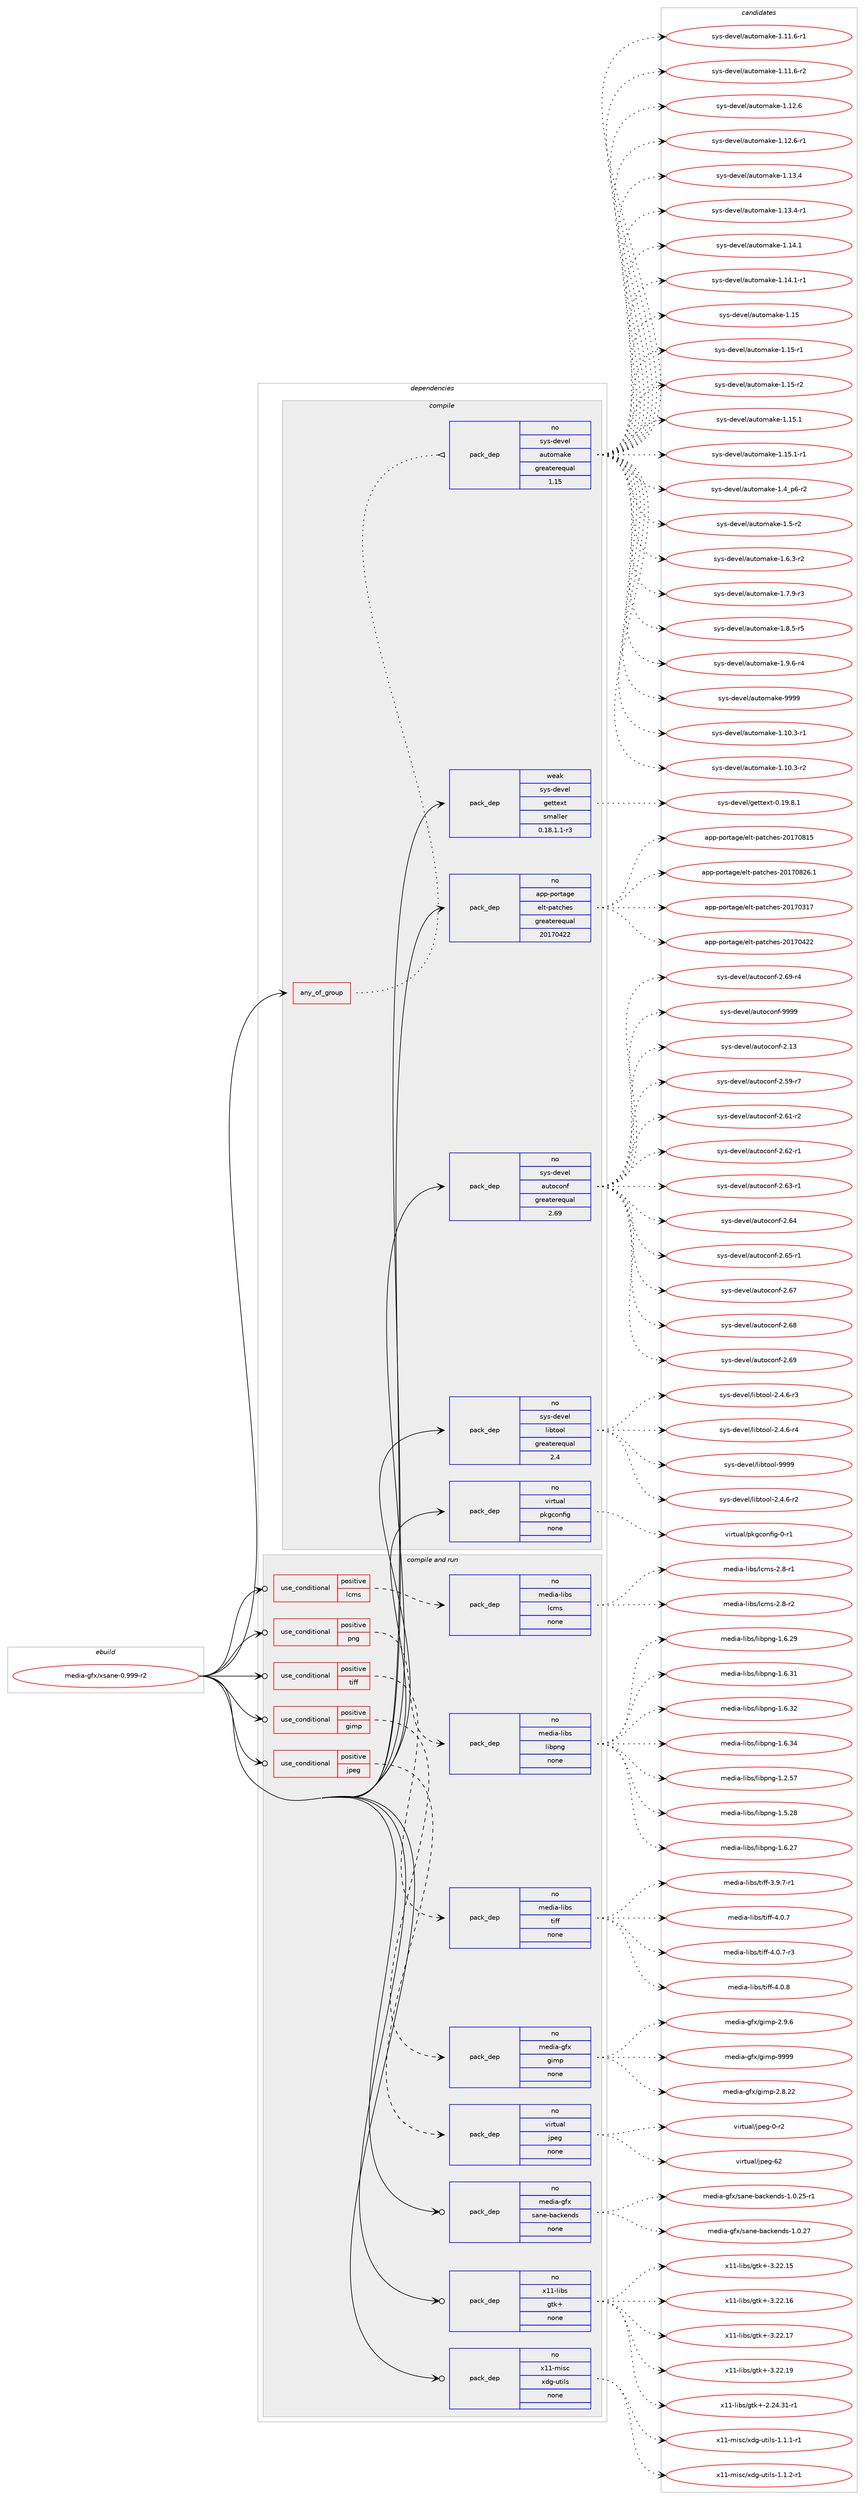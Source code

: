 digraph prolog {

# *************
# Graph options
# *************

newrank=true;
concentrate=true;
compound=true;
graph [rankdir=LR,fontname=Helvetica,fontsize=10,ranksep=1.5];#, ranksep=2.5, nodesep=0.2];
edge  [arrowhead=vee];
node  [fontname=Helvetica,fontsize=10];

# **********
# The ebuild
# **********

subgraph cluster_leftcol {
color=gray;
rank=same;
label=<<i>ebuild</i>>;
id [label="media-gfx/xsane-0.999-r2", color=red, width=4, href="../media-gfx/xsane-0.999-r2.svg"];
}

# ****************
# The dependencies
# ****************

subgraph cluster_midcol {
color=gray;
label=<<i>dependencies</i>>;
subgraph cluster_compile {
fillcolor="#eeeeee";
style=filled;
label=<<i>compile</i>>;
subgraph any5348 {
dependency358859 [label=<<TABLE BORDER="0" CELLBORDER="1" CELLSPACING="0" CELLPADDING="4"><TR><TD CELLPADDING="10">any_of_group</TD></TR></TABLE>>, shape=none, color=red];subgraph pack264843 {
dependency358860 [label=<<TABLE BORDER="0" CELLBORDER="1" CELLSPACING="0" CELLPADDING="4" WIDTH="220"><TR><TD ROWSPAN="6" CELLPADDING="30">pack_dep</TD></TR><TR><TD WIDTH="110">no</TD></TR><TR><TD>sys-devel</TD></TR><TR><TD>automake</TD></TR><TR><TD>greaterequal</TD></TR><TR><TD>1.15</TD></TR></TABLE>>, shape=none, color=blue];
}
dependency358859:e -> dependency358860:w [weight=20,style="dotted",arrowhead="oinv"];
}
id:e -> dependency358859:w [weight=20,style="solid",arrowhead="vee"];
subgraph pack264844 {
dependency358861 [label=<<TABLE BORDER="0" CELLBORDER="1" CELLSPACING="0" CELLPADDING="4" WIDTH="220"><TR><TD ROWSPAN="6" CELLPADDING="30">pack_dep</TD></TR><TR><TD WIDTH="110">no</TD></TR><TR><TD>app-portage</TD></TR><TR><TD>elt-patches</TD></TR><TR><TD>greaterequal</TD></TR><TR><TD>20170422</TD></TR></TABLE>>, shape=none, color=blue];
}
id:e -> dependency358861:w [weight=20,style="solid",arrowhead="vee"];
subgraph pack264845 {
dependency358862 [label=<<TABLE BORDER="0" CELLBORDER="1" CELLSPACING="0" CELLPADDING="4" WIDTH="220"><TR><TD ROWSPAN="6" CELLPADDING="30">pack_dep</TD></TR><TR><TD WIDTH="110">no</TD></TR><TR><TD>sys-devel</TD></TR><TR><TD>autoconf</TD></TR><TR><TD>greaterequal</TD></TR><TR><TD>2.69</TD></TR></TABLE>>, shape=none, color=blue];
}
id:e -> dependency358862:w [weight=20,style="solid",arrowhead="vee"];
subgraph pack264846 {
dependency358863 [label=<<TABLE BORDER="0" CELLBORDER="1" CELLSPACING="0" CELLPADDING="4" WIDTH="220"><TR><TD ROWSPAN="6" CELLPADDING="30">pack_dep</TD></TR><TR><TD WIDTH="110">no</TD></TR><TR><TD>sys-devel</TD></TR><TR><TD>libtool</TD></TR><TR><TD>greaterequal</TD></TR><TR><TD>2.4</TD></TR></TABLE>>, shape=none, color=blue];
}
id:e -> dependency358863:w [weight=20,style="solid",arrowhead="vee"];
subgraph pack264847 {
dependency358864 [label=<<TABLE BORDER="0" CELLBORDER="1" CELLSPACING="0" CELLPADDING="4" WIDTH="220"><TR><TD ROWSPAN="6" CELLPADDING="30">pack_dep</TD></TR><TR><TD WIDTH="110">no</TD></TR><TR><TD>virtual</TD></TR><TR><TD>pkgconfig</TD></TR><TR><TD>none</TD></TR><TR><TD></TD></TR></TABLE>>, shape=none, color=blue];
}
id:e -> dependency358864:w [weight=20,style="solid",arrowhead="vee"];
subgraph pack264848 {
dependency358865 [label=<<TABLE BORDER="0" CELLBORDER="1" CELLSPACING="0" CELLPADDING="4" WIDTH="220"><TR><TD ROWSPAN="6" CELLPADDING="30">pack_dep</TD></TR><TR><TD WIDTH="110">weak</TD></TR><TR><TD>sys-devel</TD></TR><TR><TD>gettext</TD></TR><TR><TD>smaller</TD></TR><TR><TD>0.18.1.1-r3</TD></TR></TABLE>>, shape=none, color=blue];
}
id:e -> dependency358865:w [weight=20,style="solid",arrowhead="vee"];
}
subgraph cluster_compileandrun {
fillcolor="#eeeeee";
style=filled;
label=<<i>compile and run</i>>;
subgraph cond88540 {
dependency358866 [label=<<TABLE BORDER="0" CELLBORDER="1" CELLSPACING="0" CELLPADDING="4"><TR><TD ROWSPAN="3" CELLPADDING="10">use_conditional</TD></TR><TR><TD>positive</TD></TR><TR><TD>gimp</TD></TR></TABLE>>, shape=none, color=red];
subgraph pack264849 {
dependency358867 [label=<<TABLE BORDER="0" CELLBORDER="1" CELLSPACING="0" CELLPADDING="4" WIDTH="220"><TR><TD ROWSPAN="6" CELLPADDING="30">pack_dep</TD></TR><TR><TD WIDTH="110">no</TD></TR><TR><TD>media-gfx</TD></TR><TR><TD>gimp</TD></TR><TR><TD>none</TD></TR><TR><TD></TD></TR></TABLE>>, shape=none, color=blue];
}
dependency358866:e -> dependency358867:w [weight=20,style="dashed",arrowhead="vee"];
}
id:e -> dependency358866:w [weight=20,style="solid",arrowhead="odotvee"];
subgraph cond88541 {
dependency358868 [label=<<TABLE BORDER="0" CELLBORDER="1" CELLSPACING="0" CELLPADDING="4"><TR><TD ROWSPAN="3" CELLPADDING="10">use_conditional</TD></TR><TR><TD>positive</TD></TR><TR><TD>jpeg</TD></TR></TABLE>>, shape=none, color=red];
subgraph pack264850 {
dependency358869 [label=<<TABLE BORDER="0" CELLBORDER="1" CELLSPACING="0" CELLPADDING="4" WIDTH="220"><TR><TD ROWSPAN="6" CELLPADDING="30">pack_dep</TD></TR><TR><TD WIDTH="110">no</TD></TR><TR><TD>virtual</TD></TR><TR><TD>jpeg</TD></TR><TR><TD>none</TD></TR><TR><TD></TD></TR></TABLE>>, shape=none, color=blue];
}
dependency358868:e -> dependency358869:w [weight=20,style="dashed",arrowhead="vee"];
}
id:e -> dependency358868:w [weight=20,style="solid",arrowhead="odotvee"];
subgraph cond88542 {
dependency358870 [label=<<TABLE BORDER="0" CELLBORDER="1" CELLSPACING="0" CELLPADDING="4"><TR><TD ROWSPAN="3" CELLPADDING="10">use_conditional</TD></TR><TR><TD>positive</TD></TR><TR><TD>lcms</TD></TR></TABLE>>, shape=none, color=red];
subgraph pack264851 {
dependency358871 [label=<<TABLE BORDER="0" CELLBORDER="1" CELLSPACING="0" CELLPADDING="4" WIDTH="220"><TR><TD ROWSPAN="6" CELLPADDING="30">pack_dep</TD></TR><TR><TD WIDTH="110">no</TD></TR><TR><TD>media-libs</TD></TR><TR><TD>lcms</TD></TR><TR><TD>none</TD></TR><TR><TD></TD></TR></TABLE>>, shape=none, color=blue];
}
dependency358870:e -> dependency358871:w [weight=20,style="dashed",arrowhead="vee"];
}
id:e -> dependency358870:w [weight=20,style="solid",arrowhead="odotvee"];
subgraph cond88543 {
dependency358872 [label=<<TABLE BORDER="0" CELLBORDER="1" CELLSPACING="0" CELLPADDING="4"><TR><TD ROWSPAN="3" CELLPADDING="10">use_conditional</TD></TR><TR><TD>positive</TD></TR><TR><TD>png</TD></TR></TABLE>>, shape=none, color=red];
subgraph pack264852 {
dependency358873 [label=<<TABLE BORDER="0" CELLBORDER="1" CELLSPACING="0" CELLPADDING="4" WIDTH="220"><TR><TD ROWSPAN="6" CELLPADDING="30">pack_dep</TD></TR><TR><TD WIDTH="110">no</TD></TR><TR><TD>media-libs</TD></TR><TR><TD>libpng</TD></TR><TR><TD>none</TD></TR><TR><TD></TD></TR></TABLE>>, shape=none, color=blue];
}
dependency358872:e -> dependency358873:w [weight=20,style="dashed",arrowhead="vee"];
}
id:e -> dependency358872:w [weight=20,style="solid",arrowhead="odotvee"];
subgraph cond88544 {
dependency358874 [label=<<TABLE BORDER="0" CELLBORDER="1" CELLSPACING="0" CELLPADDING="4"><TR><TD ROWSPAN="3" CELLPADDING="10">use_conditional</TD></TR><TR><TD>positive</TD></TR><TR><TD>tiff</TD></TR></TABLE>>, shape=none, color=red];
subgraph pack264853 {
dependency358875 [label=<<TABLE BORDER="0" CELLBORDER="1" CELLSPACING="0" CELLPADDING="4" WIDTH="220"><TR><TD ROWSPAN="6" CELLPADDING="30">pack_dep</TD></TR><TR><TD WIDTH="110">no</TD></TR><TR><TD>media-libs</TD></TR><TR><TD>tiff</TD></TR><TR><TD>none</TD></TR><TR><TD></TD></TR></TABLE>>, shape=none, color=blue];
}
dependency358874:e -> dependency358875:w [weight=20,style="dashed",arrowhead="vee"];
}
id:e -> dependency358874:w [weight=20,style="solid",arrowhead="odotvee"];
subgraph pack264854 {
dependency358876 [label=<<TABLE BORDER="0" CELLBORDER="1" CELLSPACING="0" CELLPADDING="4" WIDTH="220"><TR><TD ROWSPAN="6" CELLPADDING="30">pack_dep</TD></TR><TR><TD WIDTH="110">no</TD></TR><TR><TD>media-gfx</TD></TR><TR><TD>sane-backends</TD></TR><TR><TD>none</TD></TR><TR><TD></TD></TR></TABLE>>, shape=none, color=blue];
}
id:e -> dependency358876:w [weight=20,style="solid",arrowhead="odotvee"];
subgraph pack264855 {
dependency358877 [label=<<TABLE BORDER="0" CELLBORDER="1" CELLSPACING="0" CELLPADDING="4" WIDTH="220"><TR><TD ROWSPAN="6" CELLPADDING="30">pack_dep</TD></TR><TR><TD WIDTH="110">no</TD></TR><TR><TD>x11-libs</TD></TR><TR><TD>gtk+</TD></TR><TR><TD>none</TD></TR><TR><TD></TD></TR></TABLE>>, shape=none, color=blue];
}
id:e -> dependency358877:w [weight=20,style="solid",arrowhead="odotvee"];
subgraph pack264856 {
dependency358878 [label=<<TABLE BORDER="0" CELLBORDER="1" CELLSPACING="0" CELLPADDING="4" WIDTH="220"><TR><TD ROWSPAN="6" CELLPADDING="30">pack_dep</TD></TR><TR><TD WIDTH="110">no</TD></TR><TR><TD>x11-misc</TD></TR><TR><TD>xdg-utils</TD></TR><TR><TD>none</TD></TR><TR><TD></TD></TR></TABLE>>, shape=none, color=blue];
}
id:e -> dependency358878:w [weight=20,style="solid",arrowhead="odotvee"];
}
subgraph cluster_run {
fillcolor="#eeeeee";
style=filled;
label=<<i>run</i>>;
}
}

# **************
# The candidates
# **************

subgraph cluster_choices {
rank=same;
color=gray;
label=<<i>candidates</i>>;

subgraph choice264843 {
color=black;
nodesep=1;
choice11512111545100101118101108479711711611110997107101454946494846514511449 [label="sys-devel/automake-1.10.3-r1", color=red, width=4,href="../sys-devel/automake-1.10.3-r1.svg"];
choice11512111545100101118101108479711711611110997107101454946494846514511450 [label="sys-devel/automake-1.10.3-r2", color=red, width=4,href="../sys-devel/automake-1.10.3-r2.svg"];
choice11512111545100101118101108479711711611110997107101454946494946544511449 [label="sys-devel/automake-1.11.6-r1", color=red, width=4,href="../sys-devel/automake-1.11.6-r1.svg"];
choice11512111545100101118101108479711711611110997107101454946494946544511450 [label="sys-devel/automake-1.11.6-r2", color=red, width=4,href="../sys-devel/automake-1.11.6-r2.svg"];
choice1151211154510010111810110847971171161111099710710145494649504654 [label="sys-devel/automake-1.12.6", color=red, width=4,href="../sys-devel/automake-1.12.6.svg"];
choice11512111545100101118101108479711711611110997107101454946495046544511449 [label="sys-devel/automake-1.12.6-r1", color=red, width=4,href="../sys-devel/automake-1.12.6-r1.svg"];
choice1151211154510010111810110847971171161111099710710145494649514652 [label="sys-devel/automake-1.13.4", color=red, width=4,href="../sys-devel/automake-1.13.4.svg"];
choice11512111545100101118101108479711711611110997107101454946495146524511449 [label="sys-devel/automake-1.13.4-r1", color=red, width=4,href="../sys-devel/automake-1.13.4-r1.svg"];
choice1151211154510010111810110847971171161111099710710145494649524649 [label="sys-devel/automake-1.14.1", color=red, width=4,href="../sys-devel/automake-1.14.1.svg"];
choice11512111545100101118101108479711711611110997107101454946495246494511449 [label="sys-devel/automake-1.14.1-r1", color=red, width=4,href="../sys-devel/automake-1.14.1-r1.svg"];
choice115121115451001011181011084797117116111109971071014549464953 [label="sys-devel/automake-1.15", color=red, width=4,href="../sys-devel/automake-1.15.svg"];
choice1151211154510010111810110847971171161111099710710145494649534511449 [label="sys-devel/automake-1.15-r1", color=red, width=4,href="../sys-devel/automake-1.15-r1.svg"];
choice1151211154510010111810110847971171161111099710710145494649534511450 [label="sys-devel/automake-1.15-r2", color=red, width=4,href="../sys-devel/automake-1.15-r2.svg"];
choice1151211154510010111810110847971171161111099710710145494649534649 [label="sys-devel/automake-1.15.1", color=red, width=4,href="../sys-devel/automake-1.15.1.svg"];
choice11512111545100101118101108479711711611110997107101454946495346494511449 [label="sys-devel/automake-1.15.1-r1", color=red, width=4,href="../sys-devel/automake-1.15.1-r1.svg"];
choice115121115451001011181011084797117116111109971071014549465295112544511450 [label="sys-devel/automake-1.4_p6-r2", color=red, width=4,href="../sys-devel/automake-1.4_p6-r2.svg"];
choice11512111545100101118101108479711711611110997107101454946534511450 [label="sys-devel/automake-1.5-r2", color=red, width=4,href="../sys-devel/automake-1.5-r2.svg"];
choice115121115451001011181011084797117116111109971071014549465446514511450 [label="sys-devel/automake-1.6.3-r2", color=red, width=4,href="../sys-devel/automake-1.6.3-r2.svg"];
choice115121115451001011181011084797117116111109971071014549465546574511451 [label="sys-devel/automake-1.7.9-r3", color=red, width=4,href="../sys-devel/automake-1.7.9-r3.svg"];
choice115121115451001011181011084797117116111109971071014549465646534511453 [label="sys-devel/automake-1.8.5-r5", color=red, width=4,href="../sys-devel/automake-1.8.5-r5.svg"];
choice115121115451001011181011084797117116111109971071014549465746544511452 [label="sys-devel/automake-1.9.6-r4", color=red, width=4,href="../sys-devel/automake-1.9.6-r4.svg"];
choice115121115451001011181011084797117116111109971071014557575757 [label="sys-devel/automake-9999", color=red, width=4,href="../sys-devel/automake-9999.svg"];
dependency358860:e -> choice11512111545100101118101108479711711611110997107101454946494846514511449:w [style=dotted,weight="100"];
dependency358860:e -> choice11512111545100101118101108479711711611110997107101454946494846514511450:w [style=dotted,weight="100"];
dependency358860:e -> choice11512111545100101118101108479711711611110997107101454946494946544511449:w [style=dotted,weight="100"];
dependency358860:e -> choice11512111545100101118101108479711711611110997107101454946494946544511450:w [style=dotted,weight="100"];
dependency358860:e -> choice1151211154510010111810110847971171161111099710710145494649504654:w [style=dotted,weight="100"];
dependency358860:e -> choice11512111545100101118101108479711711611110997107101454946495046544511449:w [style=dotted,weight="100"];
dependency358860:e -> choice1151211154510010111810110847971171161111099710710145494649514652:w [style=dotted,weight="100"];
dependency358860:e -> choice11512111545100101118101108479711711611110997107101454946495146524511449:w [style=dotted,weight="100"];
dependency358860:e -> choice1151211154510010111810110847971171161111099710710145494649524649:w [style=dotted,weight="100"];
dependency358860:e -> choice11512111545100101118101108479711711611110997107101454946495246494511449:w [style=dotted,weight="100"];
dependency358860:e -> choice115121115451001011181011084797117116111109971071014549464953:w [style=dotted,weight="100"];
dependency358860:e -> choice1151211154510010111810110847971171161111099710710145494649534511449:w [style=dotted,weight="100"];
dependency358860:e -> choice1151211154510010111810110847971171161111099710710145494649534511450:w [style=dotted,weight="100"];
dependency358860:e -> choice1151211154510010111810110847971171161111099710710145494649534649:w [style=dotted,weight="100"];
dependency358860:e -> choice11512111545100101118101108479711711611110997107101454946495346494511449:w [style=dotted,weight="100"];
dependency358860:e -> choice115121115451001011181011084797117116111109971071014549465295112544511450:w [style=dotted,weight="100"];
dependency358860:e -> choice11512111545100101118101108479711711611110997107101454946534511450:w [style=dotted,weight="100"];
dependency358860:e -> choice115121115451001011181011084797117116111109971071014549465446514511450:w [style=dotted,weight="100"];
dependency358860:e -> choice115121115451001011181011084797117116111109971071014549465546574511451:w [style=dotted,weight="100"];
dependency358860:e -> choice115121115451001011181011084797117116111109971071014549465646534511453:w [style=dotted,weight="100"];
dependency358860:e -> choice115121115451001011181011084797117116111109971071014549465746544511452:w [style=dotted,weight="100"];
dependency358860:e -> choice115121115451001011181011084797117116111109971071014557575757:w [style=dotted,weight="100"];
}
subgraph choice264844 {
color=black;
nodesep=1;
choice97112112451121111141169710310147101108116451129711699104101115455048495548514955 [label="app-portage/elt-patches-20170317", color=red, width=4,href="../app-portage/elt-patches-20170317.svg"];
choice97112112451121111141169710310147101108116451129711699104101115455048495548525050 [label="app-portage/elt-patches-20170422", color=red, width=4,href="../app-portage/elt-patches-20170422.svg"];
choice97112112451121111141169710310147101108116451129711699104101115455048495548564953 [label="app-portage/elt-patches-20170815", color=red, width=4,href="../app-portage/elt-patches-20170815.svg"];
choice971121124511211111411697103101471011081164511297116991041011154550484955485650544649 [label="app-portage/elt-patches-20170826.1", color=red, width=4,href="../app-portage/elt-patches-20170826.1.svg"];
dependency358861:e -> choice97112112451121111141169710310147101108116451129711699104101115455048495548514955:w [style=dotted,weight="100"];
dependency358861:e -> choice97112112451121111141169710310147101108116451129711699104101115455048495548525050:w [style=dotted,weight="100"];
dependency358861:e -> choice97112112451121111141169710310147101108116451129711699104101115455048495548564953:w [style=dotted,weight="100"];
dependency358861:e -> choice971121124511211111411697103101471011081164511297116991041011154550484955485650544649:w [style=dotted,weight="100"];
}
subgraph choice264845 {
color=black;
nodesep=1;
choice115121115451001011181011084797117116111991111101024550464951 [label="sys-devel/autoconf-2.13", color=red, width=4,href="../sys-devel/autoconf-2.13.svg"];
choice1151211154510010111810110847971171161119911111010245504653574511455 [label="sys-devel/autoconf-2.59-r7", color=red, width=4,href="../sys-devel/autoconf-2.59-r7.svg"];
choice1151211154510010111810110847971171161119911111010245504654494511450 [label="sys-devel/autoconf-2.61-r2", color=red, width=4,href="../sys-devel/autoconf-2.61-r2.svg"];
choice1151211154510010111810110847971171161119911111010245504654504511449 [label="sys-devel/autoconf-2.62-r1", color=red, width=4,href="../sys-devel/autoconf-2.62-r1.svg"];
choice1151211154510010111810110847971171161119911111010245504654514511449 [label="sys-devel/autoconf-2.63-r1", color=red, width=4,href="../sys-devel/autoconf-2.63-r1.svg"];
choice115121115451001011181011084797117116111991111101024550465452 [label="sys-devel/autoconf-2.64", color=red, width=4,href="../sys-devel/autoconf-2.64.svg"];
choice1151211154510010111810110847971171161119911111010245504654534511449 [label="sys-devel/autoconf-2.65-r1", color=red, width=4,href="../sys-devel/autoconf-2.65-r1.svg"];
choice115121115451001011181011084797117116111991111101024550465455 [label="sys-devel/autoconf-2.67", color=red, width=4,href="../sys-devel/autoconf-2.67.svg"];
choice115121115451001011181011084797117116111991111101024550465456 [label="sys-devel/autoconf-2.68", color=red, width=4,href="../sys-devel/autoconf-2.68.svg"];
choice115121115451001011181011084797117116111991111101024550465457 [label="sys-devel/autoconf-2.69", color=red, width=4,href="../sys-devel/autoconf-2.69.svg"];
choice1151211154510010111810110847971171161119911111010245504654574511452 [label="sys-devel/autoconf-2.69-r4", color=red, width=4,href="../sys-devel/autoconf-2.69-r4.svg"];
choice115121115451001011181011084797117116111991111101024557575757 [label="sys-devel/autoconf-9999", color=red, width=4,href="../sys-devel/autoconf-9999.svg"];
dependency358862:e -> choice115121115451001011181011084797117116111991111101024550464951:w [style=dotted,weight="100"];
dependency358862:e -> choice1151211154510010111810110847971171161119911111010245504653574511455:w [style=dotted,weight="100"];
dependency358862:e -> choice1151211154510010111810110847971171161119911111010245504654494511450:w [style=dotted,weight="100"];
dependency358862:e -> choice1151211154510010111810110847971171161119911111010245504654504511449:w [style=dotted,weight="100"];
dependency358862:e -> choice1151211154510010111810110847971171161119911111010245504654514511449:w [style=dotted,weight="100"];
dependency358862:e -> choice115121115451001011181011084797117116111991111101024550465452:w [style=dotted,weight="100"];
dependency358862:e -> choice1151211154510010111810110847971171161119911111010245504654534511449:w [style=dotted,weight="100"];
dependency358862:e -> choice115121115451001011181011084797117116111991111101024550465455:w [style=dotted,weight="100"];
dependency358862:e -> choice115121115451001011181011084797117116111991111101024550465456:w [style=dotted,weight="100"];
dependency358862:e -> choice115121115451001011181011084797117116111991111101024550465457:w [style=dotted,weight="100"];
dependency358862:e -> choice1151211154510010111810110847971171161119911111010245504654574511452:w [style=dotted,weight="100"];
dependency358862:e -> choice115121115451001011181011084797117116111991111101024557575757:w [style=dotted,weight="100"];
}
subgraph choice264846 {
color=black;
nodesep=1;
choice1151211154510010111810110847108105981161111111084550465246544511450 [label="sys-devel/libtool-2.4.6-r2", color=red, width=4,href="../sys-devel/libtool-2.4.6-r2.svg"];
choice1151211154510010111810110847108105981161111111084550465246544511451 [label="sys-devel/libtool-2.4.6-r3", color=red, width=4,href="../sys-devel/libtool-2.4.6-r3.svg"];
choice1151211154510010111810110847108105981161111111084550465246544511452 [label="sys-devel/libtool-2.4.6-r4", color=red, width=4,href="../sys-devel/libtool-2.4.6-r4.svg"];
choice1151211154510010111810110847108105981161111111084557575757 [label="sys-devel/libtool-9999", color=red, width=4,href="../sys-devel/libtool-9999.svg"];
dependency358863:e -> choice1151211154510010111810110847108105981161111111084550465246544511450:w [style=dotted,weight="100"];
dependency358863:e -> choice1151211154510010111810110847108105981161111111084550465246544511451:w [style=dotted,weight="100"];
dependency358863:e -> choice1151211154510010111810110847108105981161111111084550465246544511452:w [style=dotted,weight="100"];
dependency358863:e -> choice1151211154510010111810110847108105981161111111084557575757:w [style=dotted,weight="100"];
}
subgraph choice264847 {
color=black;
nodesep=1;
choice11810511411611797108471121071039911111010210510345484511449 [label="virtual/pkgconfig-0-r1", color=red, width=4,href="../virtual/pkgconfig-0-r1.svg"];
dependency358864:e -> choice11810511411611797108471121071039911111010210510345484511449:w [style=dotted,weight="100"];
}
subgraph choice264848 {
color=black;
nodesep=1;
choice1151211154510010111810110847103101116116101120116454846495746564649 [label="sys-devel/gettext-0.19.8.1", color=red, width=4,href="../sys-devel/gettext-0.19.8.1.svg"];
dependency358865:e -> choice1151211154510010111810110847103101116116101120116454846495746564649:w [style=dotted,weight="100"];
}
subgraph choice264849 {
color=black;
nodesep=1;
choice10910110010597451031021204710310510911245504656465050 [label="media-gfx/gimp-2.8.22", color=red, width=4,href="../media-gfx/gimp-2.8.22.svg"];
choice109101100105974510310212047103105109112455046574654 [label="media-gfx/gimp-2.9.6", color=red, width=4,href="../media-gfx/gimp-2.9.6.svg"];
choice1091011001059745103102120471031051091124557575757 [label="media-gfx/gimp-9999", color=red, width=4,href="../media-gfx/gimp-9999.svg"];
dependency358867:e -> choice10910110010597451031021204710310510911245504656465050:w [style=dotted,weight="100"];
dependency358867:e -> choice109101100105974510310212047103105109112455046574654:w [style=dotted,weight="100"];
dependency358867:e -> choice1091011001059745103102120471031051091124557575757:w [style=dotted,weight="100"];
}
subgraph choice264850 {
color=black;
nodesep=1;
choice118105114116117971084710611210110345484511450 [label="virtual/jpeg-0-r2", color=red, width=4,href="../virtual/jpeg-0-r2.svg"];
choice1181051141161179710847106112101103455450 [label="virtual/jpeg-62", color=red, width=4,href="../virtual/jpeg-62.svg"];
dependency358869:e -> choice118105114116117971084710611210110345484511450:w [style=dotted,weight="100"];
dependency358869:e -> choice1181051141161179710847106112101103455450:w [style=dotted,weight="100"];
}
subgraph choice264851 {
color=black;
nodesep=1;
choice1091011001059745108105981154710899109115455046564511449 [label="media-libs/lcms-2.8-r1", color=red, width=4,href="../media-libs/lcms-2.8-r1.svg"];
choice1091011001059745108105981154710899109115455046564511450 [label="media-libs/lcms-2.8-r2", color=red, width=4,href="../media-libs/lcms-2.8-r2.svg"];
dependency358871:e -> choice1091011001059745108105981154710899109115455046564511449:w [style=dotted,weight="100"];
dependency358871:e -> choice1091011001059745108105981154710899109115455046564511450:w [style=dotted,weight="100"];
}
subgraph choice264852 {
color=black;
nodesep=1;
choice109101100105974510810598115471081059811211010345494650465355 [label="media-libs/libpng-1.2.57", color=red, width=4,href="../media-libs/libpng-1.2.57.svg"];
choice109101100105974510810598115471081059811211010345494653465056 [label="media-libs/libpng-1.5.28", color=red, width=4,href="../media-libs/libpng-1.5.28.svg"];
choice109101100105974510810598115471081059811211010345494654465055 [label="media-libs/libpng-1.6.27", color=red, width=4,href="../media-libs/libpng-1.6.27.svg"];
choice109101100105974510810598115471081059811211010345494654465057 [label="media-libs/libpng-1.6.29", color=red, width=4,href="../media-libs/libpng-1.6.29.svg"];
choice109101100105974510810598115471081059811211010345494654465149 [label="media-libs/libpng-1.6.31", color=red, width=4,href="../media-libs/libpng-1.6.31.svg"];
choice109101100105974510810598115471081059811211010345494654465150 [label="media-libs/libpng-1.6.32", color=red, width=4,href="../media-libs/libpng-1.6.32.svg"];
choice109101100105974510810598115471081059811211010345494654465152 [label="media-libs/libpng-1.6.34", color=red, width=4,href="../media-libs/libpng-1.6.34.svg"];
dependency358873:e -> choice109101100105974510810598115471081059811211010345494650465355:w [style=dotted,weight="100"];
dependency358873:e -> choice109101100105974510810598115471081059811211010345494653465056:w [style=dotted,weight="100"];
dependency358873:e -> choice109101100105974510810598115471081059811211010345494654465055:w [style=dotted,weight="100"];
dependency358873:e -> choice109101100105974510810598115471081059811211010345494654465057:w [style=dotted,weight="100"];
dependency358873:e -> choice109101100105974510810598115471081059811211010345494654465149:w [style=dotted,weight="100"];
dependency358873:e -> choice109101100105974510810598115471081059811211010345494654465150:w [style=dotted,weight="100"];
dependency358873:e -> choice109101100105974510810598115471081059811211010345494654465152:w [style=dotted,weight="100"];
}
subgraph choice264853 {
color=black;
nodesep=1;
choice109101100105974510810598115471161051021024551465746554511449 [label="media-libs/tiff-3.9.7-r1", color=red, width=4,href="../media-libs/tiff-3.9.7-r1.svg"];
choice10910110010597451081059811547116105102102455246484655 [label="media-libs/tiff-4.0.7", color=red, width=4,href="../media-libs/tiff-4.0.7.svg"];
choice109101100105974510810598115471161051021024552464846554511451 [label="media-libs/tiff-4.0.7-r3", color=red, width=4,href="../media-libs/tiff-4.0.7-r3.svg"];
choice10910110010597451081059811547116105102102455246484656 [label="media-libs/tiff-4.0.8", color=red, width=4,href="../media-libs/tiff-4.0.8.svg"];
dependency358875:e -> choice109101100105974510810598115471161051021024551465746554511449:w [style=dotted,weight="100"];
dependency358875:e -> choice10910110010597451081059811547116105102102455246484655:w [style=dotted,weight="100"];
dependency358875:e -> choice109101100105974510810598115471161051021024552464846554511451:w [style=dotted,weight="100"];
dependency358875:e -> choice10910110010597451081059811547116105102102455246484656:w [style=dotted,weight="100"];
}
subgraph choice264854 {
color=black;
nodesep=1;
choice1091011001059745103102120471159711010145989799107101110100115454946484650534511449 [label="media-gfx/sane-backends-1.0.25-r1", color=red, width=4,href="../media-gfx/sane-backends-1.0.25-r1.svg"];
choice109101100105974510310212047115971101014598979910710111010011545494648465055 [label="media-gfx/sane-backends-1.0.27", color=red, width=4,href="../media-gfx/sane-backends-1.0.27.svg"];
dependency358876:e -> choice1091011001059745103102120471159711010145989799107101110100115454946484650534511449:w [style=dotted,weight="100"];
dependency358876:e -> choice109101100105974510310212047115971101014598979910710111010011545494648465055:w [style=dotted,weight="100"];
}
subgraph choice264855 {
color=black;
nodesep=1;
choice12049494510810598115471031161074345504650524651494511449 [label="x11-libs/gtk+-2.24.31-r1", color=red, width=4,href="../x11-libs/gtk+-2.24.31-r1.svg"];
choice1204949451081059811547103116107434551465050464953 [label="x11-libs/gtk+-3.22.15", color=red, width=4,href="../x11-libs/gtk+-3.22.15.svg"];
choice1204949451081059811547103116107434551465050464954 [label="x11-libs/gtk+-3.22.16", color=red, width=4,href="../x11-libs/gtk+-3.22.16.svg"];
choice1204949451081059811547103116107434551465050464955 [label="x11-libs/gtk+-3.22.17", color=red, width=4,href="../x11-libs/gtk+-3.22.17.svg"];
choice1204949451081059811547103116107434551465050464957 [label="x11-libs/gtk+-3.22.19", color=red, width=4,href="../x11-libs/gtk+-3.22.19.svg"];
dependency358877:e -> choice12049494510810598115471031161074345504650524651494511449:w [style=dotted,weight="100"];
dependency358877:e -> choice1204949451081059811547103116107434551465050464953:w [style=dotted,weight="100"];
dependency358877:e -> choice1204949451081059811547103116107434551465050464954:w [style=dotted,weight="100"];
dependency358877:e -> choice1204949451081059811547103116107434551465050464955:w [style=dotted,weight="100"];
dependency358877:e -> choice1204949451081059811547103116107434551465050464957:w [style=dotted,weight="100"];
}
subgraph choice264856 {
color=black;
nodesep=1;
choice1204949451091051159947120100103451171161051081154549464946494511449 [label="x11-misc/xdg-utils-1.1.1-r1", color=red, width=4,href="../x11-misc/xdg-utils-1.1.1-r1.svg"];
choice1204949451091051159947120100103451171161051081154549464946504511449 [label="x11-misc/xdg-utils-1.1.2-r1", color=red, width=4,href="../x11-misc/xdg-utils-1.1.2-r1.svg"];
dependency358878:e -> choice1204949451091051159947120100103451171161051081154549464946494511449:w [style=dotted,weight="100"];
dependency358878:e -> choice1204949451091051159947120100103451171161051081154549464946504511449:w [style=dotted,weight="100"];
}
}

}

